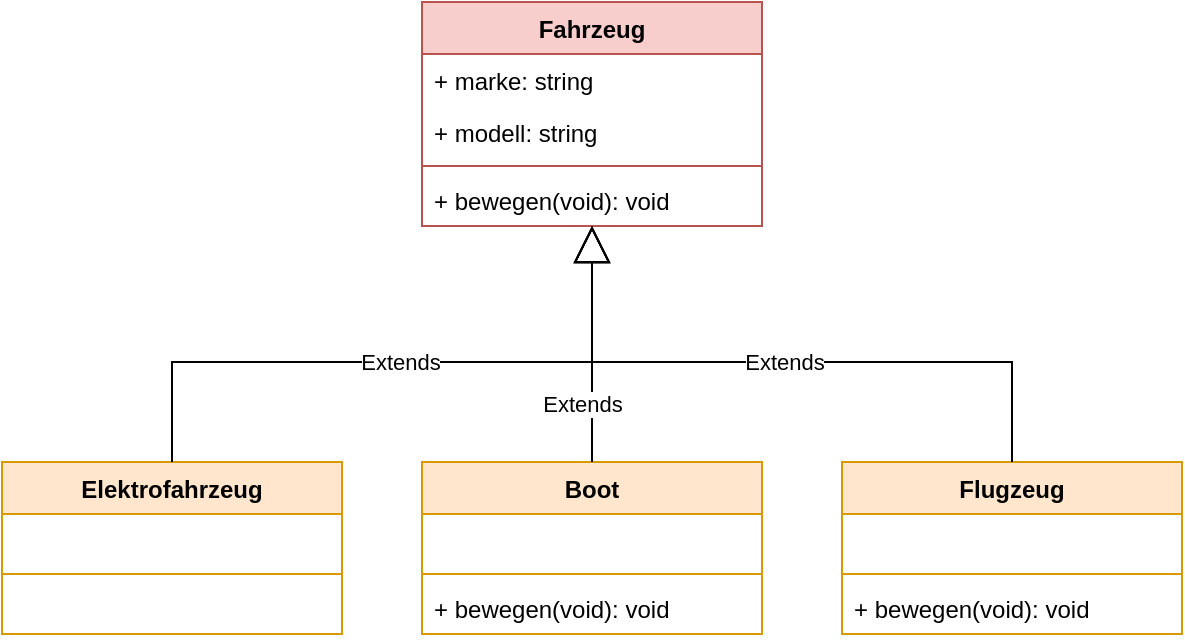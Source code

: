 <mxfile version="26.1.1">
  <diagram name="Seite-1" id="t1emL3vpIH7qn-BHUX7M">
    <mxGraphModel dx="954" dy="498" grid="1" gridSize="10" guides="1" tooltips="1" connect="1" arrows="1" fold="1" page="1" pageScale="1" pageWidth="827" pageHeight="1169" math="0" shadow="0">
      <root>
        <mxCell id="0" />
        <mxCell id="1" parent="0" />
        <mxCell id="ouGo8xsbE3St2x3m8OEg-1" value="Fahrzeug" style="swimlane;fontStyle=1;align=center;verticalAlign=top;childLayout=stackLayout;horizontal=1;startSize=26;horizontalStack=0;resizeParent=1;resizeParentMax=0;resizeLast=0;collapsible=1;marginBottom=0;whiteSpace=wrap;html=1;fillColor=#f8cecc;strokeColor=#b85450;" parent="1" vertex="1">
          <mxGeometry x="400" y="50" width="170" height="112" as="geometry" />
        </mxCell>
        <mxCell id="ouGo8xsbE3St2x3m8OEg-2" value="&lt;div&gt;+ marke: string&lt;/div&gt;" style="text;strokeColor=none;fillColor=none;align=left;verticalAlign=top;spacingLeft=4;spacingRight=4;overflow=hidden;rotatable=0;points=[[0,0.5],[1,0.5]];portConstraint=eastwest;whiteSpace=wrap;html=1;" parent="ouGo8xsbE3St2x3m8OEg-1" vertex="1">
          <mxGeometry y="26" width="170" height="26" as="geometry" />
        </mxCell>
        <mxCell id="ouGo8xsbE3St2x3m8OEg-9" value="&lt;div&gt;+ modell: string&lt;/div&gt;" style="text;strokeColor=none;fillColor=none;align=left;verticalAlign=top;spacingLeft=4;spacingRight=4;overflow=hidden;rotatable=0;points=[[0,0.5],[1,0.5]];portConstraint=eastwest;whiteSpace=wrap;html=1;" parent="ouGo8xsbE3St2x3m8OEg-1" vertex="1">
          <mxGeometry y="52" width="170" height="26" as="geometry" />
        </mxCell>
        <mxCell id="ouGo8xsbE3St2x3m8OEg-3" value="" style="line;strokeWidth=1;fillColor=none;align=left;verticalAlign=middle;spacingTop=-1;spacingLeft=3;spacingRight=3;rotatable=0;labelPosition=right;points=[];portConstraint=eastwest;strokeColor=inherit;" parent="ouGo8xsbE3St2x3m8OEg-1" vertex="1">
          <mxGeometry y="78" width="170" height="8" as="geometry" />
        </mxCell>
        <mxCell id="ouGo8xsbE3St2x3m8OEg-4" value="+ bewegen(void): void" style="text;strokeColor=none;fillColor=none;align=left;verticalAlign=top;spacingLeft=4;spacingRight=4;overflow=hidden;rotatable=0;points=[[0,0.5],[1,0.5]];portConstraint=eastwest;whiteSpace=wrap;html=1;" parent="ouGo8xsbE3St2x3m8OEg-1" vertex="1">
          <mxGeometry y="86" width="170" height="26" as="geometry" />
        </mxCell>
        <mxCell id="ouGo8xsbE3St2x3m8OEg-11" value="Elektrofahrzeug" style="swimlane;fontStyle=1;align=center;verticalAlign=top;childLayout=stackLayout;horizontal=1;startSize=26;horizontalStack=0;resizeParent=1;resizeParentMax=0;resizeLast=0;collapsible=1;marginBottom=0;whiteSpace=wrap;html=1;fillColor=#ffe6cc;strokeColor=#d79b00;" parent="1" vertex="1">
          <mxGeometry x="190" y="280" width="170" height="86" as="geometry">
            <mxRectangle x="190" y="280" width="70" height="30" as="alternateBounds" />
          </mxGeometry>
        </mxCell>
        <mxCell id="ouGo8xsbE3St2x3m8OEg-17" value="&amp;nbsp;" style="text;strokeColor=none;fillColor=none;align=left;verticalAlign=top;spacingLeft=4;spacingRight=4;overflow=hidden;rotatable=0;points=[[0,0.5],[1,0.5]];portConstraint=eastwest;whiteSpace=wrap;html=1;" parent="ouGo8xsbE3St2x3m8OEg-11" vertex="1">
          <mxGeometry y="26" width="170" height="26" as="geometry" />
        </mxCell>
        <mxCell id="ouGo8xsbE3St2x3m8OEg-15" value="" style="line;strokeWidth=1;fillColor=none;align=left;verticalAlign=middle;spacingTop=-1;spacingLeft=3;spacingRight=3;rotatable=0;labelPosition=right;points=[];portConstraint=eastwest;strokeColor=inherit;" parent="ouGo8xsbE3St2x3m8OEg-11" vertex="1">
          <mxGeometry y="52" width="170" height="8" as="geometry" />
        </mxCell>
        <mxCell id="ouGo8xsbE3St2x3m8OEg-16" value="&amp;nbsp;" style="text;strokeColor=none;fillColor=none;align=left;verticalAlign=top;spacingLeft=4;spacingRight=4;overflow=hidden;rotatable=0;points=[[0,0.5],[1,0.5]];portConstraint=eastwest;whiteSpace=wrap;html=1;" parent="ouGo8xsbE3St2x3m8OEg-11" vertex="1">
          <mxGeometry y="60" width="170" height="26" as="geometry" />
        </mxCell>
        <mxCell id="ouGo8xsbE3St2x3m8OEg-19" value="Extends" style="endArrow=block;endSize=16;endFill=0;html=1;rounded=0;exitX=0.5;exitY=0;exitDx=0;exitDy=0;edgeStyle=orthogonalEdgeStyle;snapToPoint=0;" parent="1" source="ouGo8xsbE3St2x3m8OEg-11" target="ouGo8xsbE3St2x3m8OEg-1" edge="1">
          <mxGeometry width="160" relative="1" as="geometry">
            <mxPoint x="330" y="290" as="sourcePoint" />
            <mxPoint x="380" y="200" as="targetPoint" />
            <Array as="points">
              <mxPoint x="275" y="230" />
              <mxPoint x="485" y="230" />
            </Array>
          </mxGeometry>
        </mxCell>
        <mxCell id="ouGo8xsbE3St2x3m8OEg-37" value="Boot" style="swimlane;fontStyle=1;align=center;verticalAlign=top;childLayout=stackLayout;horizontal=1;startSize=26;horizontalStack=0;resizeParent=1;resizeParentMax=0;resizeLast=0;collapsible=1;marginBottom=0;whiteSpace=wrap;html=1;fillColor=#ffe6cc;strokeColor=#d79b00;" parent="1" vertex="1">
          <mxGeometry x="400" y="280" width="170" height="86" as="geometry">
            <mxRectangle x="190" y="280" width="70" height="30" as="alternateBounds" />
          </mxGeometry>
        </mxCell>
        <mxCell id="ouGo8xsbE3St2x3m8OEg-38" value="&amp;nbsp;" style="text;strokeColor=none;fillColor=none;align=left;verticalAlign=top;spacingLeft=4;spacingRight=4;overflow=hidden;rotatable=0;points=[[0,0.5],[1,0.5]];portConstraint=eastwest;whiteSpace=wrap;html=1;" parent="ouGo8xsbE3St2x3m8OEg-37" vertex="1">
          <mxGeometry y="26" width="170" height="26" as="geometry" />
        </mxCell>
        <mxCell id="ouGo8xsbE3St2x3m8OEg-40" value="" style="line;strokeWidth=1;fillColor=none;align=left;verticalAlign=middle;spacingTop=-1;spacingLeft=3;spacingRight=3;rotatable=0;labelPosition=right;points=[];portConstraint=eastwest;strokeColor=inherit;" parent="ouGo8xsbE3St2x3m8OEg-37" vertex="1">
          <mxGeometry y="52" width="170" height="8" as="geometry" />
        </mxCell>
        <mxCell id="ouGo8xsbE3St2x3m8OEg-41" value="+ bewegen(void): void" style="text;strokeColor=none;fillColor=none;align=left;verticalAlign=top;spacingLeft=4;spacingRight=4;overflow=hidden;rotatable=0;points=[[0,0.5],[1,0.5]];portConstraint=eastwest;whiteSpace=wrap;html=1;" parent="ouGo8xsbE3St2x3m8OEg-37" vertex="1">
          <mxGeometry y="60" width="170" height="26" as="geometry" />
        </mxCell>
        <mxCell id="ouGo8xsbE3St2x3m8OEg-42" value="Flugzeug" style="swimlane;fontStyle=1;align=center;verticalAlign=top;childLayout=stackLayout;horizontal=1;startSize=26;horizontalStack=0;resizeParent=1;resizeParentMax=0;resizeLast=0;collapsible=1;marginBottom=0;whiteSpace=wrap;html=1;fillColor=#ffe6cc;strokeColor=#d79b00;" parent="1" vertex="1">
          <mxGeometry x="610" y="280" width="170" height="86" as="geometry">
            <mxRectangle x="190" y="280" width="70" height="30" as="alternateBounds" />
          </mxGeometry>
        </mxCell>
        <mxCell id="ouGo8xsbE3St2x3m8OEg-43" value="&amp;nbsp;" style="text;strokeColor=none;fillColor=none;align=left;verticalAlign=top;spacingLeft=4;spacingRight=4;overflow=hidden;rotatable=0;points=[[0,0.5],[1,0.5]];portConstraint=eastwest;whiteSpace=wrap;html=1;" parent="ouGo8xsbE3St2x3m8OEg-42" vertex="1">
          <mxGeometry y="26" width="170" height="26" as="geometry" />
        </mxCell>
        <mxCell id="ouGo8xsbE3St2x3m8OEg-44" value="" style="line;strokeWidth=1;fillColor=none;align=left;verticalAlign=middle;spacingTop=-1;spacingLeft=3;spacingRight=3;rotatable=0;labelPosition=right;points=[];portConstraint=eastwest;strokeColor=inherit;" parent="ouGo8xsbE3St2x3m8OEg-42" vertex="1">
          <mxGeometry y="52" width="170" height="8" as="geometry" />
        </mxCell>
        <mxCell id="ouGo8xsbE3St2x3m8OEg-45" value="+ bewegen(void): void" style="text;strokeColor=none;fillColor=none;align=left;verticalAlign=top;spacingLeft=4;spacingRight=4;overflow=hidden;rotatable=0;points=[[0,0.5],[1,0.5]];portConstraint=eastwest;whiteSpace=wrap;html=1;" parent="ouGo8xsbE3St2x3m8OEg-42" vertex="1">
          <mxGeometry y="60" width="170" height="26" as="geometry" />
        </mxCell>
        <mxCell id="ouGo8xsbE3St2x3m8OEg-47" value="Extends" style="endArrow=block;endSize=16;endFill=0;html=1;rounded=0;exitX=0.5;exitY=0;exitDx=0;exitDy=0;" parent="1" source="ouGo8xsbE3St2x3m8OEg-37" target="ouGo8xsbE3St2x3m8OEg-1" edge="1">
          <mxGeometry x="-0.501" y="5" width="160" relative="1" as="geometry">
            <mxPoint x="330" y="360" as="sourcePoint" />
            <mxPoint x="520" y="230" as="targetPoint" />
            <mxPoint as="offset" />
          </mxGeometry>
        </mxCell>
        <mxCell id="ouGo8xsbE3St2x3m8OEg-48" value="Extends" style="endArrow=block;endSize=16;endFill=0;html=1;rounded=0;exitX=0.5;exitY=0;exitDx=0;exitDy=0;edgeStyle=orthogonalEdgeStyle;" parent="1" source="ouGo8xsbE3St2x3m8OEg-42" target="ouGo8xsbE3St2x3m8OEg-1" edge="1">
          <mxGeometry width="160" relative="1" as="geometry">
            <mxPoint x="694.5" y="262" as="sourcePoint" />
            <mxPoint x="670" y="198" as="targetPoint" />
            <Array as="points">
              <mxPoint x="695" y="230" />
              <mxPoint x="485" y="230" />
            </Array>
          </mxGeometry>
        </mxCell>
      </root>
    </mxGraphModel>
  </diagram>
</mxfile>
